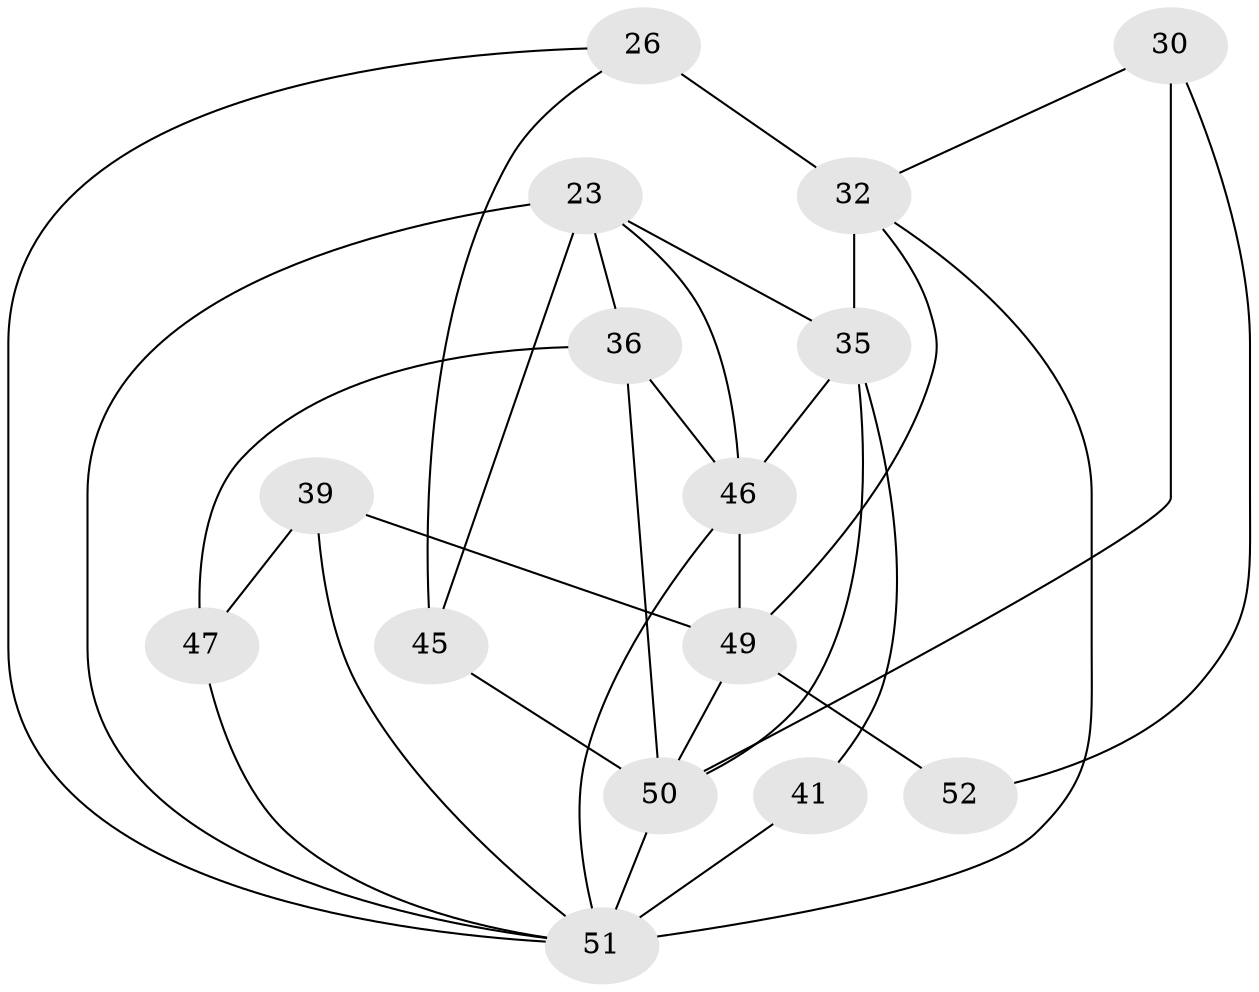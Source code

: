 // original degree distribution, {4: 1.0}
// Generated by graph-tools (version 1.1) at 2025/02/03/04/25 22:02:53]
// undirected, 15 vertices, 31 edges
graph export_dot {
graph [start="1"]
  node [color=gray90,style=filled];
  23 [super="+14+13"];
  26;
  30 [super="+29"];
  32 [super="+25+31"];
  35 [super="+17+16"];
  36 [super="+20"];
  39 [super="+38"];
  41 [super="+22"];
  45;
  46 [super="+24"];
  47;
  49 [super="+33+44+43+48"];
  50 [super="+5+28+27+42"];
  51 [super="+2+12+21+37"];
  52 [super="+1"];
  23 -- 45;
  23 -- 51 [weight=3];
  23 -- 36 [weight=2];
  23 -- 35;
  23 -- 46;
  26 -- 45;
  26 -- 32 [weight=2];
  26 -- 51;
  30 -- 52 [weight=2];
  30 -- 50 [weight=3];
  30 -- 32;
  32 -- 35 [weight=4];
  32 -- 49 [weight=2];
  32 -- 51;
  35 -- 41 [weight=3];
  35 -- 50;
  35 -- 46;
  36 -- 50 [weight=3];
  36 -- 47 [weight=2];
  36 -- 46;
  39 -- 47;
  39 -- 51 [weight=2];
  39 -- 49 [weight=3];
  41 -- 51 [weight=3];
  45 -- 50 [weight=2];
  46 -- 49 [weight=4];
  46 -- 51;
  47 -- 51;
  49 -- 52 [weight=4];
  49 -- 50 [weight=5];
  50 -- 51 [weight=4];
}
